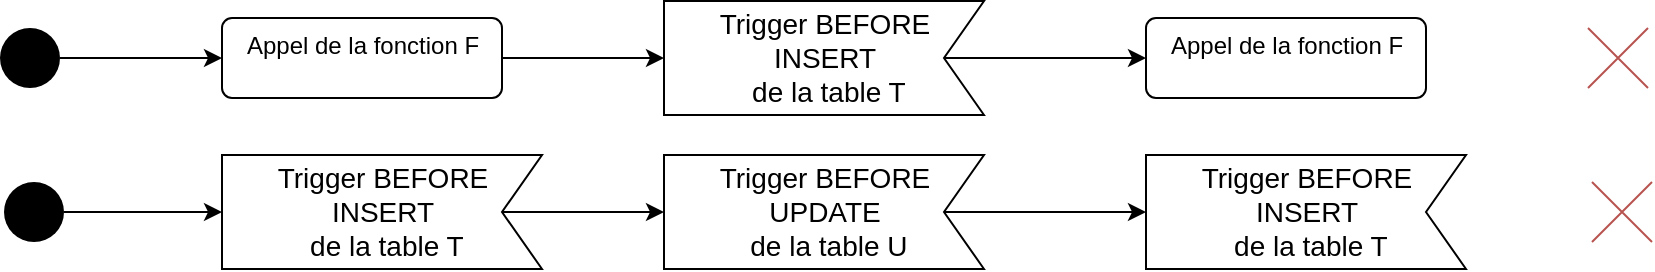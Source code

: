 <mxfile version="16.1.2" type="device"><diagram id="fOnqMETRFpeS2ia4Uepu" name="Page-1"><mxGraphModel dx="1422" dy="865" grid="0" gridSize="10" guides="1" tooltips="1" connect="1" arrows="1" fold="1" page="0" pageScale="1" pageWidth="827" pageHeight="1169" math="0" shadow="0"><root><mxCell id="0"/><mxCell id="1" parent="0"/><mxCell id="qXl_RrEFK7s31IQnPCrW-13" style="edgeStyle=orthogonalEdgeStyle;rounded=0;orthogonalLoop=1;jettySize=auto;html=1;exitX=1;exitY=0.5;exitDx=0;exitDy=0;" edge="1" parent="1" source="qXl_RrEFK7s31IQnPCrW-5" target="qXl_RrEFK7s31IQnPCrW-7"><mxGeometry relative="1" as="geometry"/></mxCell><mxCell id="qXl_RrEFK7s31IQnPCrW-5" value="" style="ellipse;fillColor=#000000;strokeColor=none;" vertex="1" parent="1"><mxGeometry x="121" y="86" width="30" height="30" as="geometry"/></mxCell><mxCell id="qXl_RrEFK7s31IQnPCrW-12" style="edgeStyle=orthogonalEdgeStyle;rounded=0;orthogonalLoop=1;jettySize=auto;html=1;exitX=1;exitY=0.5;exitDx=0;exitDy=0;" edge="1" parent="1" source="qXl_RrEFK7s31IQnPCrW-7" target="qXl_RrEFK7s31IQnPCrW-8"><mxGeometry relative="1" as="geometry"/></mxCell><mxCell id="qXl_RrEFK7s31IQnPCrW-7" value="Appel de la fonction F" style="html=1;align=center;verticalAlign=top;rounded=1;absoluteArcSize=1;arcSize=10;dashed=0;" vertex="1" parent="1"><mxGeometry x="232" y="81" width="140" height="40" as="geometry"/></mxCell><mxCell id="qXl_RrEFK7s31IQnPCrW-11" style="edgeStyle=orthogonalEdgeStyle;rounded=0;orthogonalLoop=1;jettySize=auto;html=1;exitX=0;exitY=0;exitDx=20;exitDy=28.5;exitPerimeter=0;" edge="1" parent="1" source="qXl_RrEFK7s31IQnPCrW-8" target="qXl_RrEFK7s31IQnPCrW-9"><mxGeometry relative="1" as="geometry"/></mxCell><mxCell id="qXl_RrEFK7s31IQnPCrW-8" value="Trigger BEFORE &lt;br&gt;INSERT&lt;br&gt;&amp;nbsp;de la table T" style="html=1;shape=mxgraph.infographic.ribbonSimple;notch1=20;notch2=0;align=center;verticalAlign=middle;fontSize=14;fontStyle=0;flipH=1;fillColor=#FFFFFF;" vertex="1" parent="1"><mxGeometry x="453" y="72.5" width="160" height="57" as="geometry"/></mxCell><mxCell id="qXl_RrEFK7s31IQnPCrW-9" value="Appel de la fonction F" style="html=1;align=center;verticalAlign=top;rounded=1;absoluteArcSize=1;arcSize=10;dashed=0;" vertex="1" parent="1"><mxGeometry x="694" y="81" width="140" height="40" as="geometry"/></mxCell><mxCell id="qXl_RrEFK7s31IQnPCrW-10" value="" style="shape=umlDestroy;fillColor=#f8cecc;strokeColor=#b85450;" vertex="1" parent="1"><mxGeometry x="915" y="86" width="30" height="30" as="geometry"/></mxCell><mxCell id="qXl_RrEFK7s31IQnPCrW-14" style="edgeStyle=orthogonalEdgeStyle;rounded=0;orthogonalLoop=1;jettySize=auto;html=1;exitX=1;exitY=0.5;exitDx=0;exitDy=0;entryX=1;entryY=0.5;entryDx=0;entryDy=0;entryPerimeter=0;" edge="1" parent="1" source="qXl_RrEFK7s31IQnPCrW-15" target="qXl_RrEFK7s31IQnPCrW-22"><mxGeometry relative="1" as="geometry"><mxPoint x="189" y="161" as="targetPoint"/></mxGeometry></mxCell><mxCell id="qXl_RrEFK7s31IQnPCrW-15" value="" style="ellipse;fillColor=#000000;strokeColor=none;" vertex="1" parent="1"><mxGeometry x="123" y="163" width="30" height="30" as="geometry"/></mxCell><mxCell id="qXl_RrEFK7s31IQnPCrW-21" value="" style="shape=umlDestroy;fillColor=#f8cecc;strokeColor=#b85450;" vertex="1" parent="1"><mxGeometry x="917" y="163" width="30" height="30" as="geometry"/></mxCell><mxCell id="qXl_RrEFK7s31IQnPCrW-26" style="edgeStyle=orthogonalEdgeStyle;rounded=0;orthogonalLoop=1;jettySize=auto;html=1;exitX=0;exitY=0;exitDx=20;exitDy=28.5;exitPerimeter=0;entryX=1;entryY=0.5;entryDx=0;entryDy=0;entryPerimeter=0;" edge="1" parent="1" source="qXl_RrEFK7s31IQnPCrW-22" target="qXl_RrEFK7s31IQnPCrW-23"><mxGeometry relative="1" as="geometry"/></mxCell><mxCell id="qXl_RrEFK7s31IQnPCrW-22" value="Trigger BEFORE &lt;br&gt;INSERT&lt;br&gt;&amp;nbsp;de la table T" style="html=1;shape=mxgraph.infographic.ribbonSimple;notch1=20;notch2=0;align=center;verticalAlign=middle;fontSize=14;fontStyle=0;flipH=1;fillColor=#FFFFFF;" vertex="1" parent="1"><mxGeometry x="232" y="149.5" width="160" height="57" as="geometry"/></mxCell><mxCell id="qXl_RrEFK7s31IQnPCrW-25" style="edgeStyle=orthogonalEdgeStyle;rounded=0;orthogonalLoop=1;jettySize=auto;html=1;exitX=0;exitY=0;exitDx=20;exitDy=28.5;exitPerimeter=0;entryX=1;entryY=0.5;entryDx=0;entryDy=0;entryPerimeter=0;" edge="1" parent="1" source="qXl_RrEFK7s31IQnPCrW-23" target="qXl_RrEFK7s31IQnPCrW-24"><mxGeometry relative="1" as="geometry"/></mxCell><mxCell id="qXl_RrEFK7s31IQnPCrW-23" value="Trigger BEFORE &lt;br&gt;UPDATE&lt;br&gt;&amp;nbsp;de la table U" style="html=1;shape=mxgraph.infographic.ribbonSimple;notch1=20;notch2=0;align=center;verticalAlign=middle;fontSize=14;fontStyle=0;flipH=1;fillColor=#FFFFFF;" vertex="1" parent="1"><mxGeometry x="453" y="149.5" width="160" height="57" as="geometry"/></mxCell><mxCell id="qXl_RrEFK7s31IQnPCrW-24" value="Trigger BEFORE &lt;br&gt;INSERT&lt;br&gt;&amp;nbsp;de la table T" style="html=1;shape=mxgraph.infographic.ribbonSimple;notch1=20;notch2=0;align=center;verticalAlign=middle;fontSize=14;fontStyle=0;flipH=1;fillColor=#FFFFFF;" vertex="1" parent="1"><mxGeometry x="694" y="149.5" width="160" height="57" as="geometry"/></mxCell></root></mxGraphModel></diagram></mxfile>